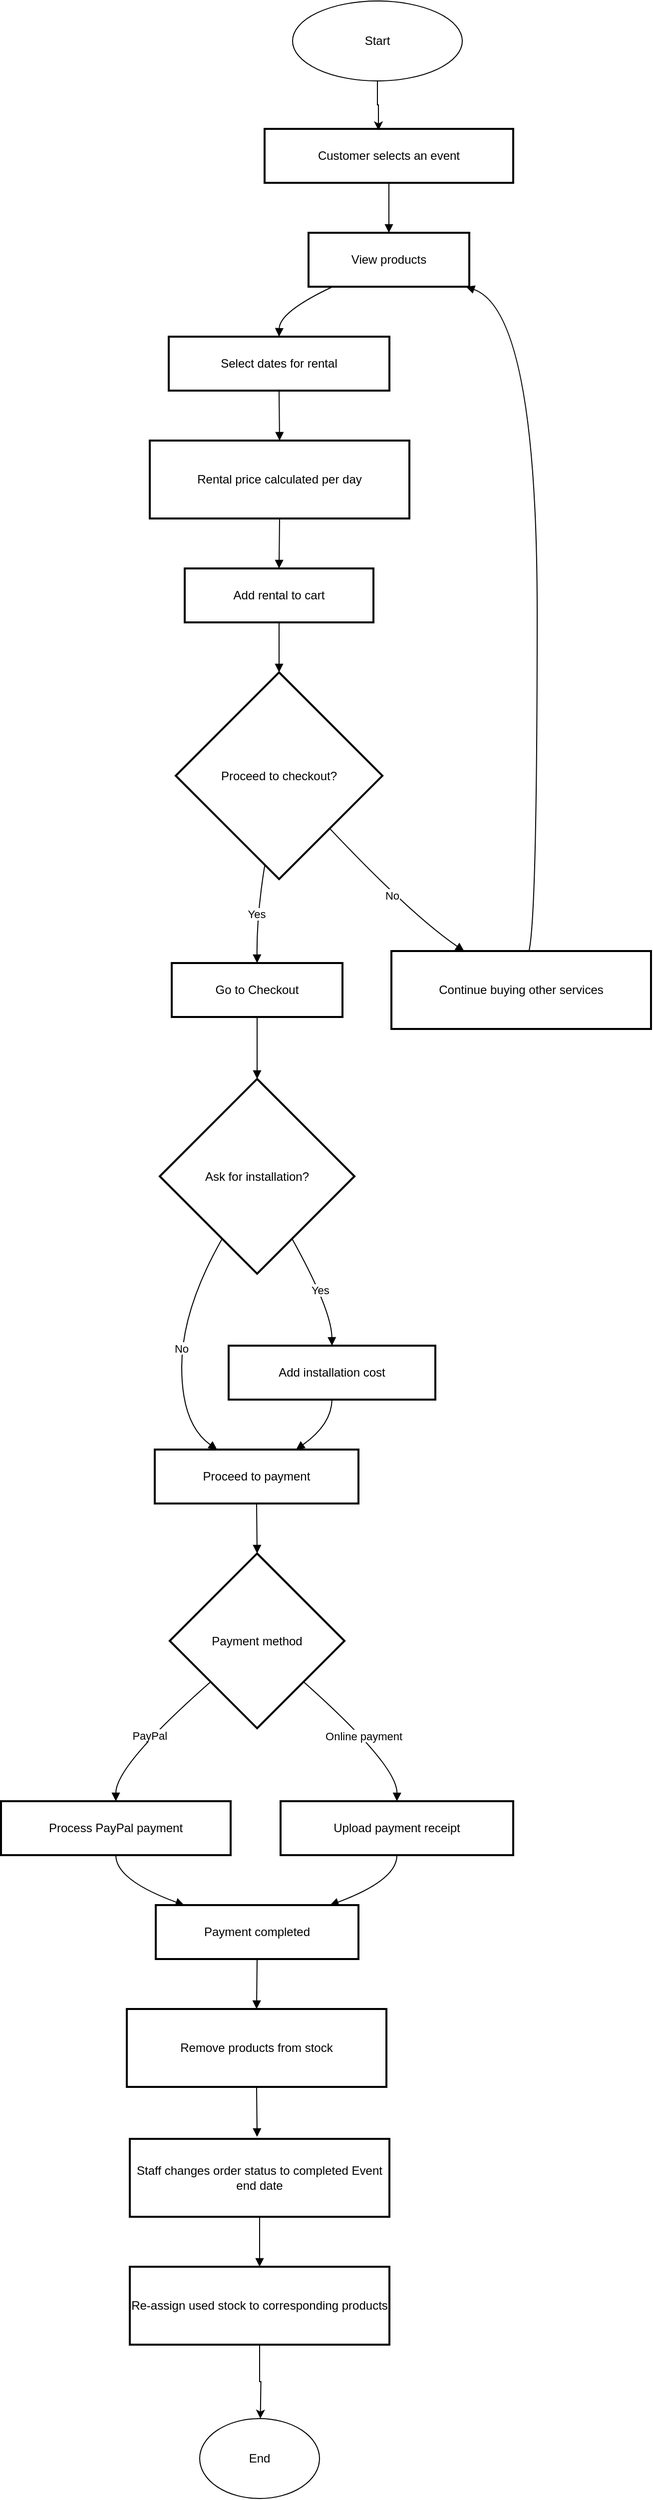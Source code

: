 <mxfile version="26.2.14">
  <diagram name="Page-1" id="l_vBr9j1hBRpwYKWOsCa">
    <mxGraphModel dx="1603" dy="2112" grid="1" gridSize="10" guides="1" tooltips="1" connect="1" arrows="1" fold="1" page="1" pageScale="1" pageWidth="850" pageHeight="1100" math="0" shadow="0">
      <root>
        <mxCell id="0" />
        <mxCell id="1" parent="0" />
        <mxCell id="2" value="Customer selects an event" style="whiteSpace=wrap;strokeWidth=2;" parent="1" vertex="1">
          <mxGeometry x="272" y="8" width="249" height="54" as="geometry" />
        </mxCell>
        <mxCell id="3" value="View products" style="whiteSpace=wrap;strokeWidth=2;" parent="1" vertex="1">
          <mxGeometry x="316" y="112" width="161" height="54" as="geometry" />
        </mxCell>
        <mxCell id="4" value="Select dates for rental" style="whiteSpace=wrap;strokeWidth=2;" parent="1" vertex="1">
          <mxGeometry x="176" y="216" width="221" height="54" as="geometry" />
        </mxCell>
        <mxCell id="5" value="Rental price calculated per day" style="whiteSpace=wrap;strokeWidth=2;" parent="1" vertex="1">
          <mxGeometry x="157" y="320" width="260" height="78" as="geometry" />
        </mxCell>
        <mxCell id="6" value="Add rental to cart" style="whiteSpace=wrap;strokeWidth=2;" parent="1" vertex="1">
          <mxGeometry x="192" y="448" width="189" height="54" as="geometry" />
        </mxCell>
        <mxCell id="7" value="Proceed to checkout?" style="rhombus;strokeWidth=2;whiteSpace=wrap;" parent="1" vertex="1">
          <mxGeometry x="183" y="552" width="207" height="207" as="geometry" />
        </mxCell>
        <mxCell id="8" value="Go to Checkout" style="whiteSpace=wrap;strokeWidth=2;" parent="1" vertex="1">
          <mxGeometry x="179" y="843" width="171" height="54" as="geometry" />
        </mxCell>
        <mxCell id="9" value="Continue buying other services" style="whiteSpace=wrap;strokeWidth=2;" parent="1" vertex="1">
          <mxGeometry x="399" y="831" width="260" height="78" as="geometry" />
        </mxCell>
        <mxCell id="10" value="Ask for installation?" style="rhombus;strokeWidth=2;whiteSpace=wrap;" parent="1" vertex="1">
          <mxGeometry x="167" y="959" width="195" height="195" as="geometry" />
        </mxCell>
        <mxCell id="11" value="Add installation cost" style="whiteSpace=wrap;strokeWidth=2;" parent="1" vertex="1">
          <mxGeometry x="236" y="1226" width="207" height="54" as="geometry" />
        </mxCell>
        <mxCell id="12" value="Proceed to payment" style="whiteSpace=wrap;strokeWidth=2;" parent="1" vertex="1">
          <mxGeometry x="162" y="1330" width="204" height="54" as="geometry" />
        </mxCell>
        <mxCell id="13" value="Payment method" style="rhombus;strokeWidth=2;whiteSpace=wrap;" parent="1" vertex="1">
          <mxGeometry x="177" y="1434" width="175" height="175" as="geometry" />
        </mxCell>
        <mxCell id="14" value="Process PayPal payment" style="whiteSpace=wrap;strokeWidth=2;" parent="1" vertex="1">
          <mxGeometry x="8" y="1682" width="230" height="54" as="geometry" />
        </mxCell>
        <mxCell id="15" value="Upload payment receipt" style="whiteSpace=wrap;strokeWidth=2;" parent="1" vertex="1">
          <mxGeometry x="288" y="1682" width="233" height="54" as="geometry" />
        </mxCell>
        <mxCell id="16" value="Payment completed" style="whiteSpace=wrap;strokeWidth=2;" parent="1" vertex="1">
          <mxGeometry x="163" y="1786" width="203" height="54" as="geometry" />
        </mxCell>
        <mxCell id="17" value="Remove products from stock" style="whiteSpace=wrap;strokeWidth=2;" parent="1" vertex="1">
          <mxGeometry x="134" y="1890" width="260" height="78" as="geometry" />
        </mxCell>
        <mxCell id="19" value="Staff changes order status to completed Event end date" style="whiteSpace=wrap;strokeWidth=2;" parent="1" vertex="1">
          <mxGeometry x="137" y="2020" width="260" height="78" as="geometry" />
        </mxCell>
        <mxCell id="ZxwMuda-xKsTXQjnuzkA-43" style="edgeStyle=orthogonalEdgeStyle;rounded=0;orthogonalLoop=1;jettySize=auto;html=1;exitX=0.5;exitY=1;exitDx=0;exitDy=0;" edge="1" parent="1" source="20">
          <mxGeometry relative="1" as="geometry">
            <mxPoint x="267.769" y="2300" as="targetPoint" />
          </mxGeometry>
        </mxCell>
        <mxCell id="20" value="Re-assign used stock to corresponding products" style="whiteSpace=wrap;strokeWidth=2;" parent="1" vertex="1">
          <mxGeometry x="137" y="2148" width="260" height="78" as="geometry" />
        </mxCell>
        <mxCell id="21" value="" style="curved=1;startArrow=none;endArrow=block;exitX=0.5;exitY=1;entryX=0.5;entryY=0;" parent="1" source="2" target="3" edge="1">
          <mxGeometry relative="1" as="geometry">
            <Array as="points" />
          </mxGeometry>
        </mxCell>
        <mxCell id="22" value="" style="curved=1;startArrow=none;endArrow=block;exitX=0.15;exitY=1;entryX=0.5;entryY=0;" parent="1" source="3" target="4" edge="1">
          <mxGeometry relative="1" as="geometry">
            <Array as="points">
              <mxPoint x="287" y="191" />
            </Array>
          </mxGeometry>
        </mxCell>
        <mxCell id="23" value="" style="curved=1;startArrow=none;endArrow=block;exitX=0.5;exitY=1;entryX=0.5;entryY=0;" parent="1" source="4" target="5" edge="1">
          <mxGeometry relative="1" as="geometry">
            <Array as="points" />
          </mxGeometry>
        </mxCell>
        <mxCell id="24" value="" style="curved=1;startArrow=none;endArrow=block;exitX=0.5;exitY=1;entryX=0.5;entryY=0;" parent="1" source="5" target="6" edge="1">
          <mxGeometry relative="1" as="geometry">
            <Array as="points" />
          </mxGeometry>
        </mxCell>
        <mxCell id="25" value="" style="curved=1;startArrow=none;endArrow=block;exitX=0.5;exitY=1;entryX=0.5;entryY=0;" parent="1" source="6" target="7" edge="1">
          <mxGeometry relative="1" as="geometry">
            <Array as="points" />
          </mxGeometry>
        </mxCell>
        <mxCell id="26" value="Yes" style="curved=1;startArrow=none;endArrow=block;exitX=0.42;exitY=1;entryX=0.5;entryY=0;" parent="1" source="7" target="8" edge="1">
          <mxGeometry relative="1" as="geometry">
            <Array as="points">
              <mxPoint x="264" y="795" />
            </Array>
          </mxGeometry>
        </mxCell>
        <mxCell id="27" value="No" style="curved=1;startArrow=none;endArrow=block;exitX=0.98;exitY=1;entryX=0.28;entryY=0;" parent="1" source="7" target="9" edge="1">
          <mxGeometry relative="1" as="geometry">
            <Array as="points">
              <mxPoint x="419" y="795" />
            </Array>
          </mxGeometry>
        </mxCell>
        <mxCell id="28" value="" style="curved=1;startArrow=none;endArrow=block;exitX=0.53;exitY=0;entryX=0.98;entryY=1;" parent="1" source="9" target="3" edge="1">
          <mxGeometry relative="1" as="geometry">
            <Array as="points">
              <mxPoint x="545" y="795" />
              <mxPoint x="545" y="191" />
            </Array>
          </mxGeometry>
        </mxCell>
        <mxCell id="29" value="" style="curved=1;startArrow=none;endArrow=block;exitX=0.5;exitY=1;entryX=0.5;entryY=0;" parent="1" source="8" target="10" edge="1">
          <mxGeometry relative="1" as="geometry">
            <Array as="points" />
          </mxGeometry>
        </mxCell>
        <mxCell id="30" value="Yes" style="curved=1;startArrow=none;endArrow=block;exitX=0.78;exitY=1;entryX=0.5;entryY=0.01;" parent="1" source="10" target="11" edge="1">
          <mxGeometry relative="1" as="geometry">
            <Array as="points">
              <mxPoint x="339" y="1190" />
            </Array>
          </mxGeometry>
        </mxCell>
        <mxCell id="31" value="No" style="curved=1;startArrow=none;endArrow=block;exitX=0.22;exitY=1;entryX=0.31;entryY=0.01;" parent="1" source="10" target="12" edge="1">
          <mxGeometry relative="1" as="geometry">
            <Array as="points">
              <mxPoint x="189" y="1190" />
              <mxPoint x="189" y="1305" />
            </Array>
          </mxGeometry>
        </mxCell>
        <mxCell id="32" value="" style="curved=1;startArrow=none;endArrow=block;exitX=0.5;exitY=1.01;entryX=0.69;entryY=0.01;" parent="1" source="11" target="12" edge="1">
          <mxGeometry relative="1" as="geometry">
            <Array as="points">
              <mxPoint x="339" y="1305" />
            </Array>
          </mxGeometry>
        </mxCell>
        <mxCell id="33" value="" style="curved=1;startArrow=none;endArrow=block;exitX=0.5;exitY=1.01;entryX=0.5;entryY=0;" parent="1" source="12" target="13" edge="1">
          <mxGeometry relative="1" as="geometry">
            <Array as="points" />
          </mxGeometry>
        </mxCell>
        <mxCell id="34" value="PayPal" style="curved=1;startArrow=none;endArrow=block;exitX=0;exitY=0.94;entryX=0.5;entryY=0;" parent="1" source="13" target="14" edge="1">
          <mxGeometry relative="1" as="geometry">
            <Array as="points">
              <mxPoint x="123" y="1646" />
            </Array>
          </mxGeometry>
        </mxCell>
        <mxCell id="35" value="Online payment" style="curved=1;startArrow=none;endArrow=block;exitX=1;exitY=0.94;entryX=0.5;entryY=0;" parent="1" source="13" target="15" edge="1">
          <mxGeometry relative="1" as="geometry">
            <Array as="points">
              <mxPoint x="405" y="1646" />
            </Array>
          </mxGeometry>
        </mxCell>
        <mxCell id="36" value="" style="curved=1;startArrow=none;endArrow=block;exitX=0.5;exitY=1;entryX=0.14;entryY=0;" parent="1" source="14" target="16" edge="1">
          <mxGeometry relative="1" as="geometry">
            <Array as="points">
              <mxPoint x="123" y="1761" />
            </Array>
          </mxGeometry>
        </mxCell>
        <mxCell id="37" value="" style="curved=1;startArrow=none;endArrow=block;exitX=0.5;exitY=1;entryX=0.86;entryY=0;" parent="1" source="15" target="16" edge="1">
          <mxGeometry relative="1" as="geometry">
            <Array as="points">
              <mxPoint x="405" y="1761" />
            </Array>
          </mxGeometry>
        </mxCell>
        <mxCell id="38" value="" style="curved=1;startArrow=none;endArrow=block;exitX=0.5;exitY=1;entryX=0.5;entryY=0;" parent="1" source="16" target="17" edge="1">
          <mxGeometry relative="1" as="geometry">
            <Array as="points" />
          </mxGeometry>
        </mxCell>
        <mxCell id="39" value="" style="curved=1;startArrow=none;endArrow=block;exitX=0.5;exitY=1;entryX=0.5;entryY=0;" parent="1" source="17" edge="1">
          <mxGeometry relative="1" as="geometry">
            <Array as="points" />
            <mxPoint x="264.5" y="2018" as="targetPoint" />
          </mxGeometry>
        </mxCell>
        <mxCell id="41" value="" style="curved=1;startArrow=none;endArrow=block;exitX=0.5;exitY=1;entryX=0.5;entryY=0;" parent="1" source="19" target="20" edge="1">
          <mxGeometry relative="1" as="geometry">
            <Array as="points" />
          </mxGeometry>
        </mxCell>
        <mxCell id="ZxwMuda-xKsTXQjnuzkA-41" value="Start" style="ellipse;whiteSpace=wrap;html=1;" vertex="1" parent="1">
          <mxGeometry x="300" y="-120" width="170" height="80" as="geometry" />
        </mxCell>
        <mxCell id="ZxwMuda-xKsTXQjnuzkA-42" style="edgeStyle=orthogonalEdgeStyle;rounded=0;orthogonalLoop=1;jettySize=auto;html=1;entryX=0.458;entryY=0.028;entryDx=0;entryDy=0;entryPerimeter=0;" edge="1" parent="1" source="ZxwMuda-xKsTXQjnuzkA-41" target="2">
          <mxGeometry relative="1" as="geometry" />
        </mxCell>
        <mxCell id="ZxwMuda-xKsTXQjnuzkA-44" value="End" style="ellipse;whiteSpace=wrap;html=1;" vertex="1" parent="1">
          <mxGeometry x="207" y="2300" width="120" height="80" as="geometry" />
        </mxCell>
      </root>
    </mxGraphModel>
  </diagram>
</mxfile>
